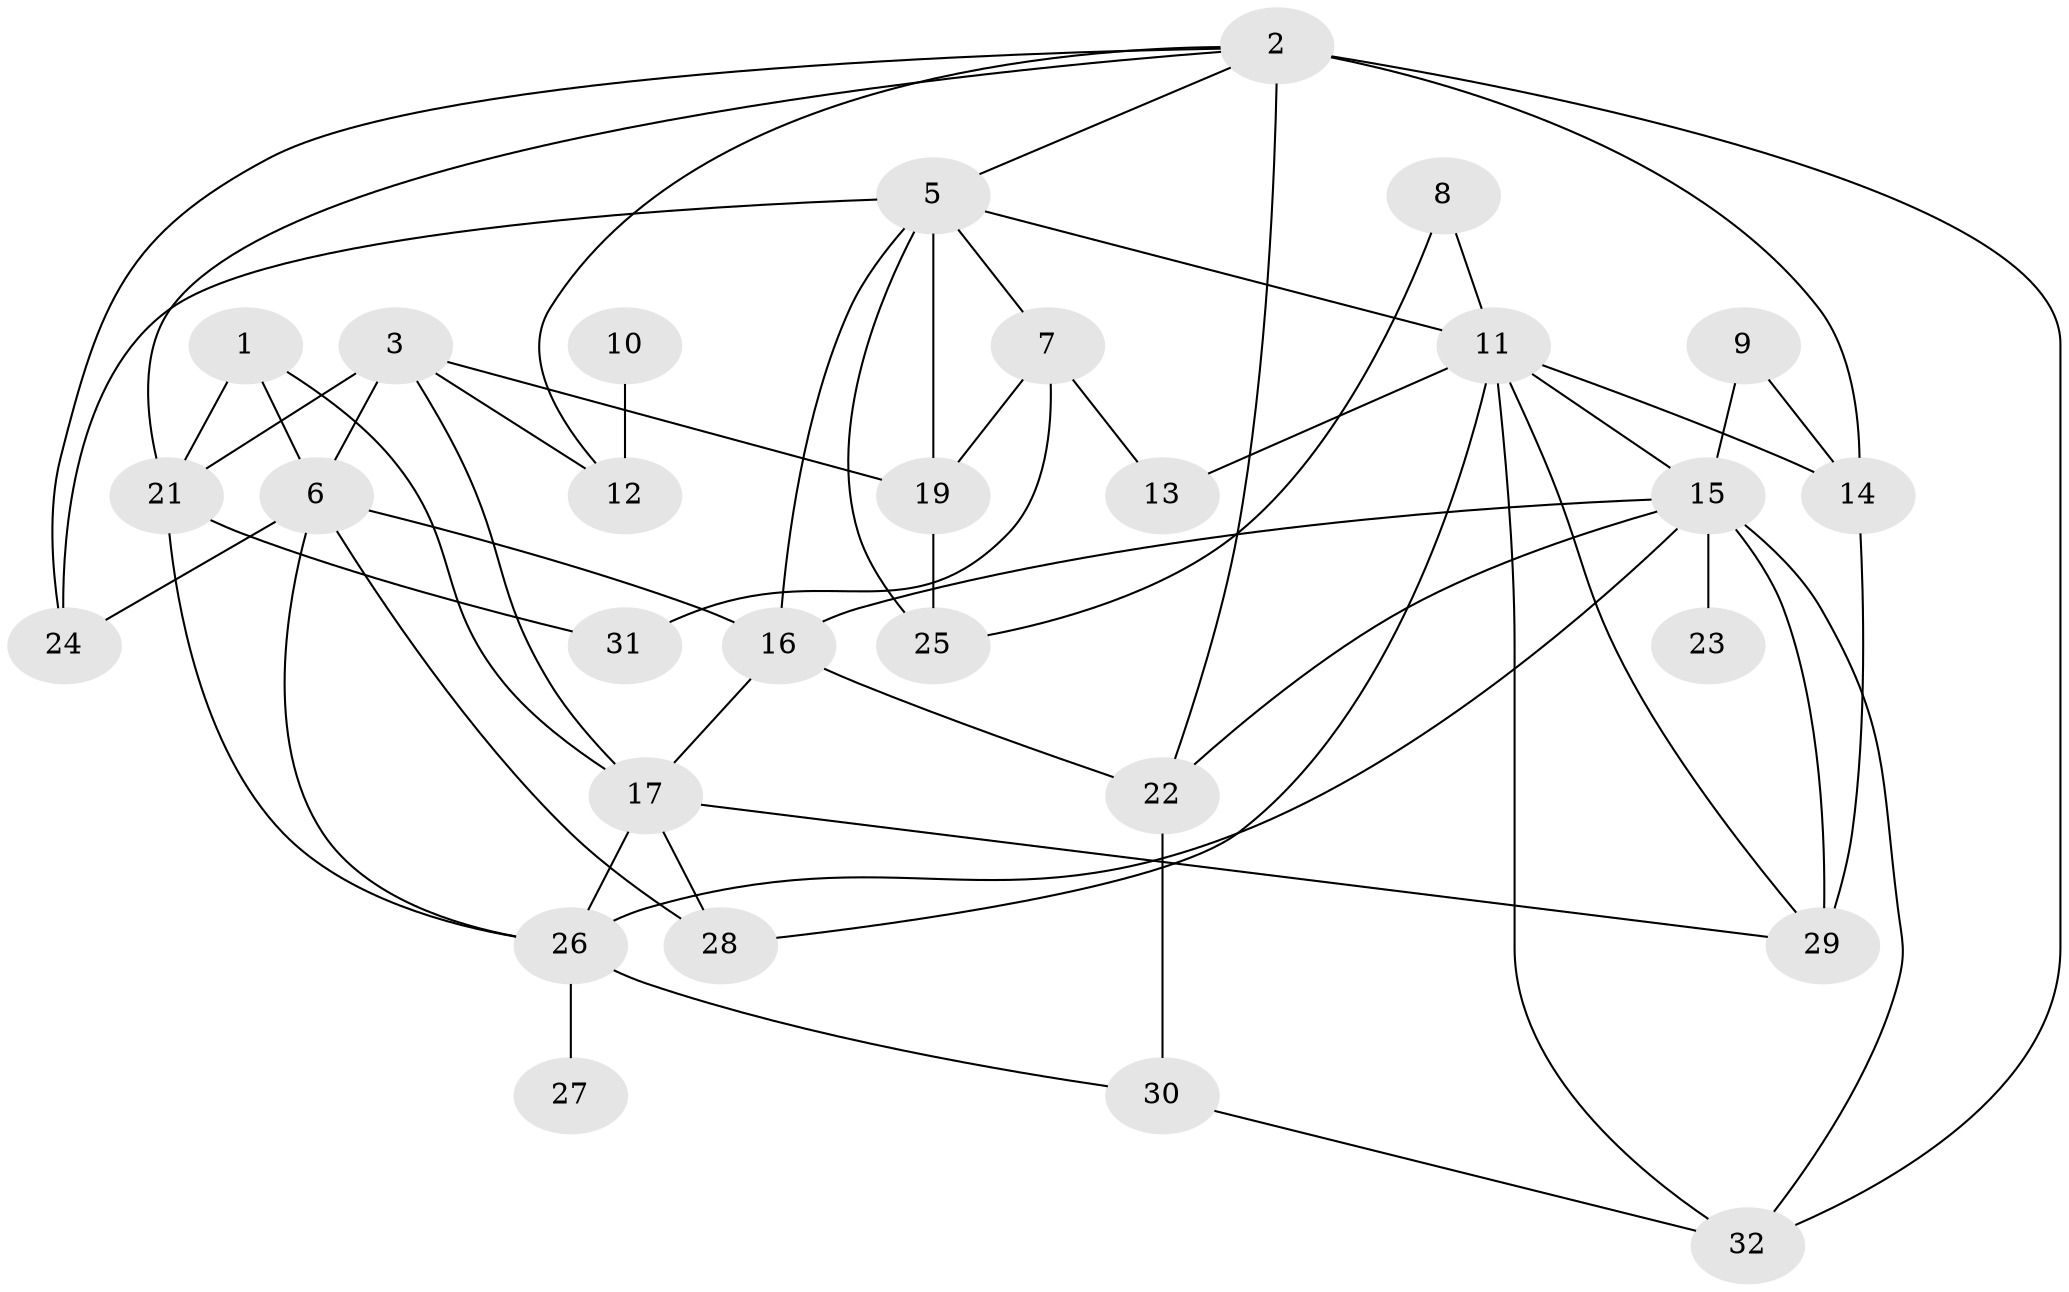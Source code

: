 // original degree distribution, {2: 0.1746031746031746, 5: 0.12698412698412698, 6: 0.07936507936507936, 3: 0.2222222222222222, 7: 0.031746031746031744, 4: 0.2222222222222222, 1: 0.09523809523809523, 0: 0.047619047619047616}
// Generated by graph-tools (version 1.1) at 2025/00/03/09/25 03:00:46]
// undirected, 29 vertices, 58 edges
graph export_dot {
graph [start="1"]
  node [color=gray90,style=filled];
  1;
  2;
  3;
  5;
  6;
  7;
  8;
  9;
  10;
  11;
  12;
  13;
  14;
  15;
  16;
  17;
  19;
  21;
  22;
  23;
  24;
  25;
  26;
  27;
  28;
  29;
  30;
  31;
  32;
  1 -- 6 [weight=1.0];
  1 -- 17 [weight=1.0];
  1 -- 21 [weight=1.0];
  2 -- 5 [weight=1.0];
  2 -- 12 [weight=1.0];
  2 -- 14 [weight=2.0];
  2 -- 21 [weight=1.0];
  2 -- 22 [weight=1.0];
  2 -- 24 [weight=1.0];
  2 -- 32 [weight=2.0];
  3 -- 6 [weight=1.0];
  3 -- 12 [weight=1.0];
  3 -- 17 [weight=1.0];
  3 -- 19 [weight=2.0];
  3 -- 21 [weight=2.0];
  5 -- 7 [weight=1.0];
  5 -- 11 [weight=2.0];
  5 -- 16 [weight=2.0];
  5 -- 19 [weight=2.0];
  5 -- 24 [weight=1.0];
  5 -- 25 [weight=1.0];
  6 -- 16 [weight=1.0];
  6 -- 24 [weight=2.0];
  6 -- 26 [weight=1.0];
  6 -- 28 [weight=1.0];
  7 -- 13 [weight=1.0];
  7 -- 19 [weight=1.0];
  7 -- 31 [weight=1.0];
  8 -- 11 [weight=1.0];
  8 -- 25 [weight=1.0];
  9 -- 14 [weight=2.0];
  9 -- 15 [weight=1.0];
  10 -- 12 [weight=1.0];
  11 -- 13 [weight=1.0];
  11 -- 14 [weight=1.0];
  11 -- 15 [weight=1.0];
  11 -- 28 [weight=1.0];
  11 -- 29 [weight=1.0];
  11 -- 32 [weight=2.0];
  14 -- 29 [weight=1.0];
  15 -- 16 [weight=3.0];
  15 -- 22 [weight=1.0];
  15 -- 23 [weight=1.0];
  15 -- 26 [weight=1.0];
  15 -- 29 [weight=3.0];
  15 -- 32 [weight=1.0];
  16 -- 17 [weight=1.0];
  16 -- 22 [weight=1.0];
  17 -- 26 [weight=1.0];
  17 -- 28 [weight=1.0];
  17 -- 29 [weight=1.0];
  19 -- 25 [weight=1.0];
  21 -- 26 [weight=1.0];
  21 -- 31 [weight=2.0];
  22 -- 30 [weight=1.0];
  26 -- 27 [weight=1.0];
  26 -- 30 [weight=1.0];
  30 -- 32 [weight=1.0];
}
